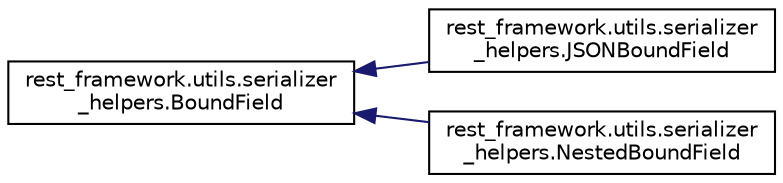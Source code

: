 digraph "Graphical Class Hierarchy"
{
 // LATEX_PDF_SIZE
  edge [fontname="Helvetica",fontsize="10",labelfontname="Helvetica",labelfontsize="10"];
  node [fontname="Helvetica",fontsize="10",shape=record];
  rankdir="LR";
  Node0 [label="rest_framework.utils.serializer\l_helpers.BoundField",height=0.2,width=0.4,color="black", fillcolor="white", style="filled",URL="$classrest__framework_1_1utils_1_1serializer__helpers_1_1_bound_field.html",tooltip=" "];
  Node0 -> Node1 [dir="back",color="midnightblue",fontsize="10",style="solid",fontname="Helvetica"];
  Node1 [label="rest_framework.utils.serializer\l_helpers.JSONBoundField",height=0.2,width=0.4,color="black", fillcolor="white", style="filled",URL="$classrest__framework_1_1utils_1_1serializer__helpers_1_1_j_s_o_n_bound_field.html",tooltip=" "];
  Node0 -> Node2 [dir="back",color="midnightblue",fontsize="10",style="solid",fontname="Helvetica"];
  Node2 [label="rest_framework.utils.serializer\l_helpers.NestedBoundField",height=0.2,width=0.4,color="black", fillcolor="white", style="filled",URL="$classrest__framework_1_1utils_1_1serializer__helpers_1_1_nested_bound_field.html",tooltip=" "];
}
